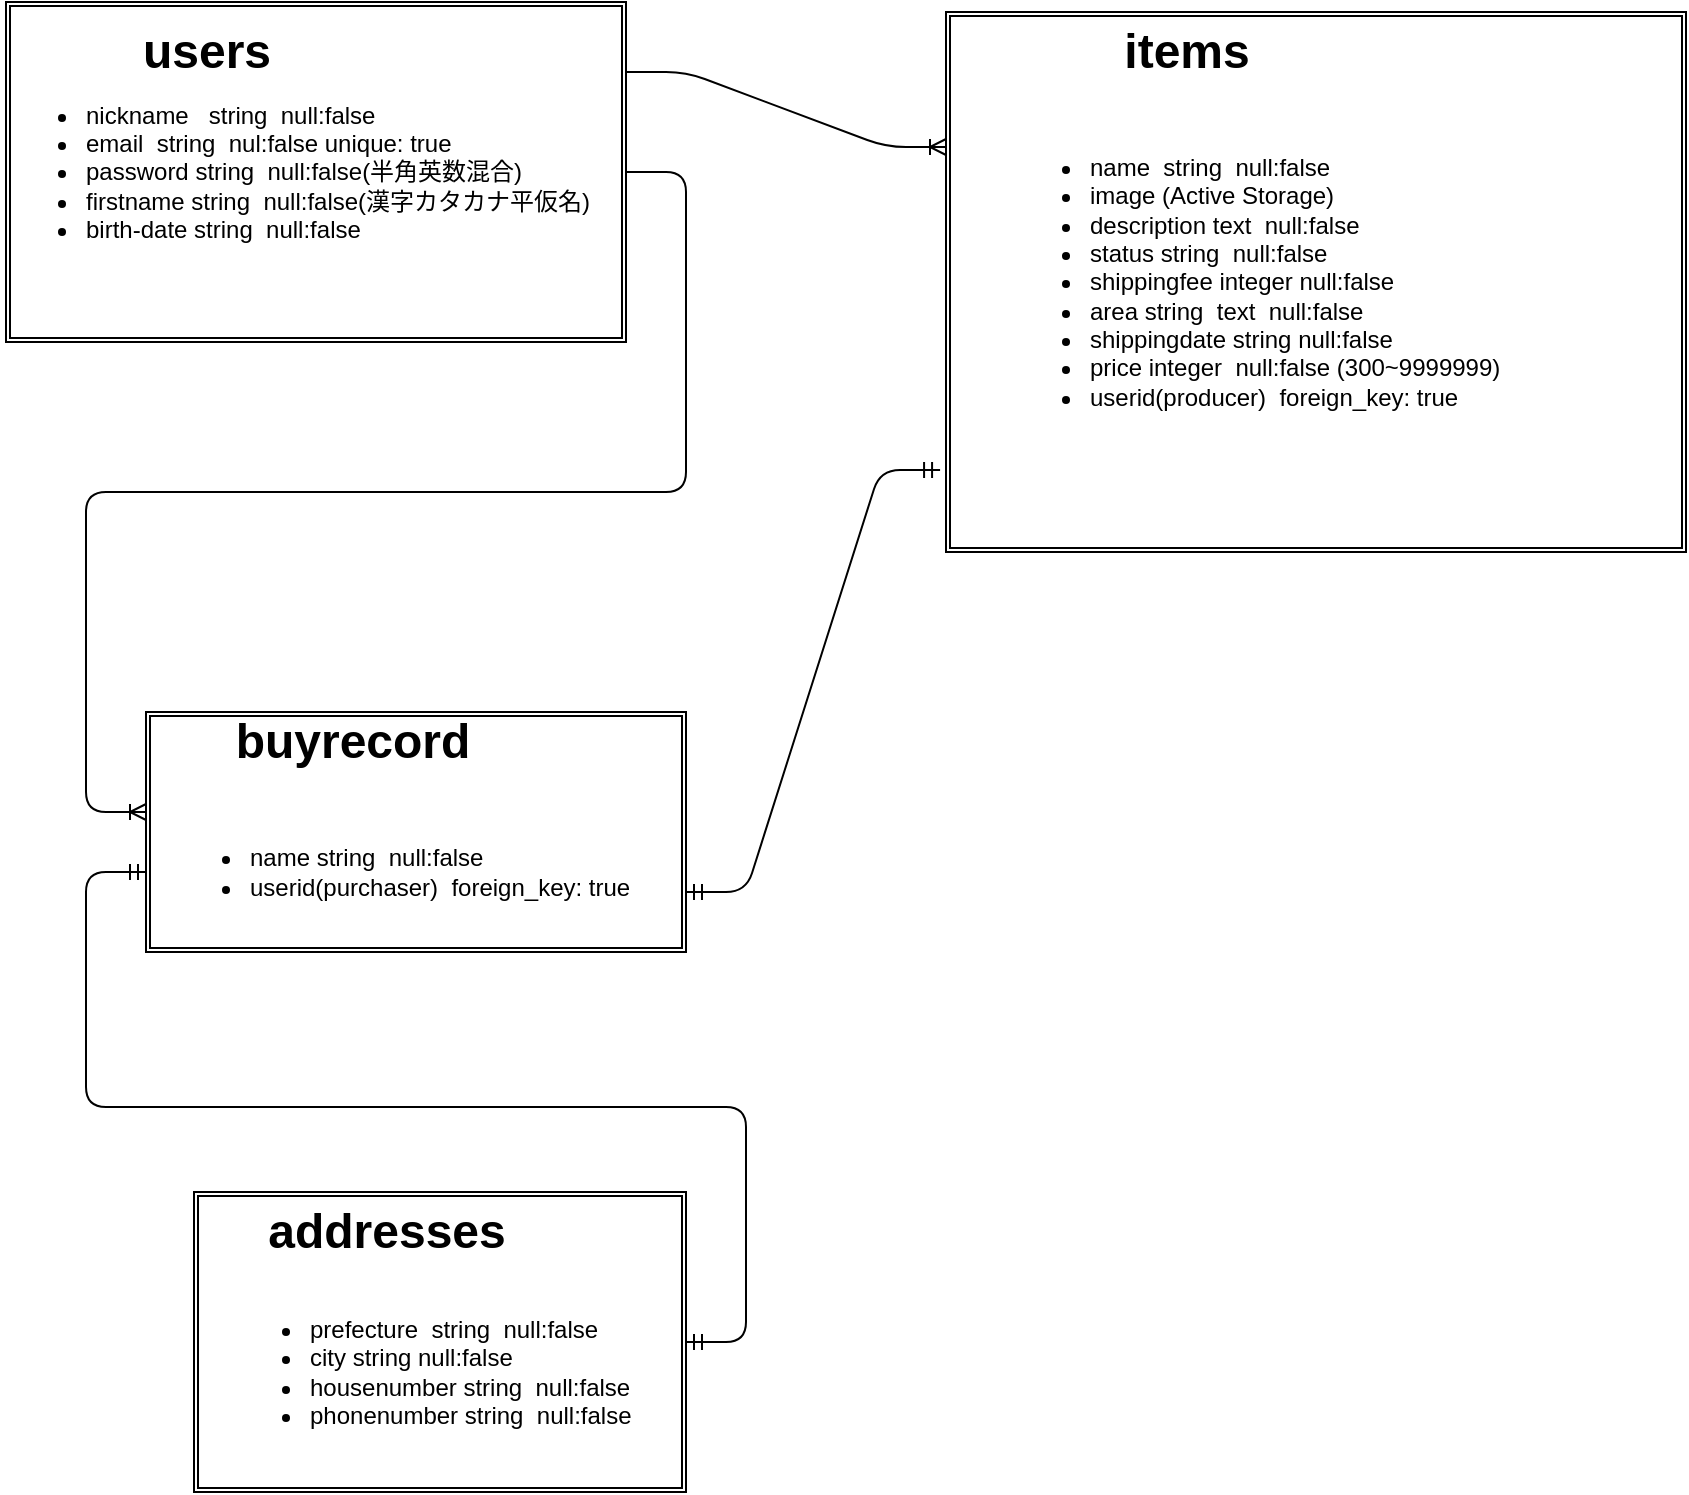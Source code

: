 <mxfile version="13.10.0" type="embed">
    <diagram id="nIbfjJv284KnpydSRjjw" name="ページ1">
        <mxGraphModel dx="1757" dy="971" grid="1" gridSize="10" guides="1" tooltips="1" connect="1" arrows="1" fold="1" page="1" pageScale="1" pageWidth="850" pageHeight="1100" math="0" shadow="0">
            <root>
                <mxCell id="0"/>
                <mxCell id="1" parent="0"/>
                <mxCell id="2" value="" style="shape=ext;double=1;rounded=0;whiteSpace=wrap;html=1;" vertex="1" parent="1">
                    <mxGeometry y="5" width="310" height="170" as="geometry"/>
                </mxCell>
                <mxCell id="3" value="users" style="text;strokeColor=none;fillColor=none;html=1;fontSize=24;fontStyle=1;verticalAlign=middle;align=center;" vertex="1" parent="1">
                    <mxGeometry x="50" y="10" width="100" height="40" as="geometry"/>
                </mxCell>
                <mxCell id="4" value="&lt;ul&gt;&lt;li&gt;nickname&amp;nbsp; &amp;nbsp;string&amp;nbsp; null:false&lt;/li&gt;&lt;li&gt;email&amp;nbsp; string&amp;nbsp; nul:false unique: true&lt;/li&gt;&lt;li&gt;password string&amp;nbsp; null:false(半角英数混合)&lt;/li&gt;&lt;li&gt;firstname string&amp;nbsp; null:false(漢字カタカナ平仮名)&lt;/li&gt;&lt;li&gt;birth-date string&amp;nbsp; null:false&lt;/li&gt;&lt;/ul&gt;" style="text;strokeColor=none;fillColor=none;html=1;whiteSpace=wrap;verticalAlign=middle;overflow=hidden;" vertex="1" parent="1">
                    <mxGeometry x="-2.5" y="40" width="312.5" height="100" as="geometry"/>
                </mxCell>
                <mxCell id="7" value="" style="shape=ext;double=1;rounded=0;whiteSpace=wrap;html=1;" vertex="1" parent="1">
                    <mxGeometry x="470" y="10" width="370" height="270" as="geometry"/>
                </mxCell>
                <mxCell id="8" value="items" style="text;strokeColor=none;fillColor=none;html=1;fontSize=24;fontStyle=1;verticalAlign=middle;align=center;" vertex="1" parent="1">
                    <mxGeometry x="540" y="20" width="100" height="20" as="geometry"/>
                </mxCell>
                <mxCell id="9" value="&lt;ul&gt;&lt;li&gt;name&amp;nbsp; string&amp;nbsp; null:false&lt;/li&gt;&lt;li&gt;image (Active Storage)&lt;/li&gt;&lt;li&gt;description text&amp;nbsp; null:false&lt;br&gt;&lt;/li&gt;&lt;li&gt;status string&amp;nbsp; null:false&lt;/li&gt;&lt;li&gt;shippingfee integer null:false&lt;br&gt;&lt;/li&gt;&lt;li&gt;area string&amp;nbsp; text&amp;nbsp; null:false&lt;/li&gt;&lt;li&gt;shippingdate string null:false&lt;br&gt;&lt;/li&gt;&lt;li&gt;price integer&amp;nbsp; null:false (300~9999999)&lt;/li&gt;&lt;li&gt;userid(producer)&amp;nbsp; foreign_key: true&lt;/li&gt;&lt;/ul&gt;" style="text;strokeColor=none;fillColor=none;html=1;whiteSpace=wrap;verticalAlign=middle;overflow=hidden;" vertex="1" parent="1">
                    <mxGeometry x="500" y="40" width="270" height="210" as="geometry"/>
                </mxCell>
                <mxCell id="52" value="" style="shape=ext;double=1;rounded=0;whiteSpace=wrap;html=1;" vertex="1" parent="1">
                    <mxGeometry x="70" y="360" width="270" height="120" as="geometry"/>
                </mxCell>
                <mxCell id="53" value="buyrecord" style="text;strokeColor=none;fillColor=none;html=1;fontSize=24;fontStyle=1;verticalAlign=middle;align=center;" vertex="1" parent="1">
                    <mxGeometry x="105" y="360" width="135" height="30" as="geometry"/>
                </mxCell>
                <mxCell id="54" value="&lt;ul&gt;&lt;li&gt;name string&amp;nbsp; null:false&lt;/li&gt;&lt;li&gt;userid(purchaser)&amp;nbsp; foreign_key: true&lt;/li&gt;&lt;/ul&gt;" style="text;strokeColor=none;fillColor=none;html=1;whiteSpace=wrap;verticalAlign=middle;overflow=hidden;" vertex="1" parent="1">
                    <mxGeometry x="80" y="400" width="250" height="80" as="geometry"/>
                </mxCell>
                <mxCell id="59" value="" style="shape=ext;double=1;rounded=0;whiteSpace=wrap;html=1;" vertex="1" parent="1">
                    <mxGeometry x="94" y="600" width="246" height="150" as="geometry"/>
                </mxCell>
                <mxCell id="60" value="addresses" style="text;strokeColor=none;fillColor=none;html=1;fontSize=24;fontStyle=1;verticalAlign=middle;align=center;" vertex="1" parent="1">
                    <mxGeometry x="140" y="600" width="100" height="40" as="geometry"/>
                </mxCell>
                <mxCell id="61" value="&lt;ul&gt;&lt;li&gt;prefecture&amp;nbsp; string&amp;nbsp; null:false&lt;br&gt;&lt;/li&gt;&lt;li&gt;city string null:false&lt;/li&gt;&lt;li&gt;housenumber string&amp;nbsp; null:false&amp;nbsp;&lt;/li&gt;&lt;li&gt;phonenumber string&amp;nbsp; null:false&lt;/li&gt;&lt;/ul&gt;" style="text;strokeColor=none;fillColor=none;html=1;whiteSpace=wrap;verticalAlign=middle;overflow=hidden;" vertex="1" parent="1">
                    <mxGeometry x="110" y="640" width="210" height="100" as="geometry"/>
                </mxCell>
                <mxCell id="65" value="" style="edgeStyle=entityRelationEdgeStyle;fontSize=12;html=1;endArrow=ERmandOne;startArrow=ERmandOne;exitX=1;exitY=0.75;exitDx=0;exitDy=0;entryX=-0.008;entryY=0.848;entryDx=0;entryDy=0;entryPerimeter=0;" edge="1" parent="1" source="52" target="7">
                    <mxGeometry width="100" height="100" relative="1" as="geometry">
                        <mxPoint x="430" y="450" as="sourcePoint"/>
                        <mxPoint x="530" y="350" as="targetPoint"/>
                    </mxGeometry>
                </mxCell>
                <mxCell id="66" value="" style="edgeStyle=entityRelationEdgeStyle;fontSize=12;html=1;endArrow=ERoneToMany;" edge="1" parent="1" source="4">
                    <mxGeometry width="100" height="100" relative="1" as="geometry">
                        <mxPoint x="-30" y="510" as="sourcePoint"/>
                        <mxPoint x="70" y="410" as="targetPoint"/>
                    </mxGeometry>
                </mxCell>
                <mxCell id="67" value="" style="edgeStyle=entityRelationEdgeStyle;fontSize=12;html=1;endArrow=ERoneToMany;entryX=0;entryY=0.25;entryDx=0;entryDy=0;" edge="1" parent="1" target="7">
                    <mxGeometry width="100" height="100" relative="1" as="geometry">
                        <mxPoint x="310" y="40" as="sourcePoint"/>
                        <mxPoint x="410" y="-60" as="targetPoint"/>
                    </mxGeometry>
                </mxCell>
                <mxCell id="68" value="" style="edgeStyle=entityRelationEdgeStyle;fontSize=12;html=1;endArrow=ERmandOne;startArrow=ERmandOne;" edge="1" parent="1" source="59">
                    <mxGeometry width="100" height="100" relative="1" as="geometry">
                        <mxPoint x="-20" y="540" as="sourcePoint"/>
                        <mxPoint x="70" y="440" as="targetPoint"/>
                    </mxGeometry>
                </mxCell>
            </root>
        </mxGraphModel>
    </diagram>
</mxfile>
